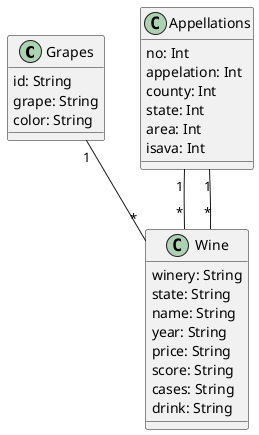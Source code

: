 @startuml "Wine1"


class Grapes{
  id: String
  grape: String
  color: String
}

class Appellations{
  no: Int
  appelation: Int
  county: Int
  state: Int
  area: Int
  isava: Int
}

class Wine{
  winery: String
  state: String
  name: String
  year: String
  price: String
  score: String
  cases: String
  drink: String
}



Grapes "1" -- "*" Wine

Appellations "1" -- "*" Wine

Appellations "1" -- "*" Wine


@enduml